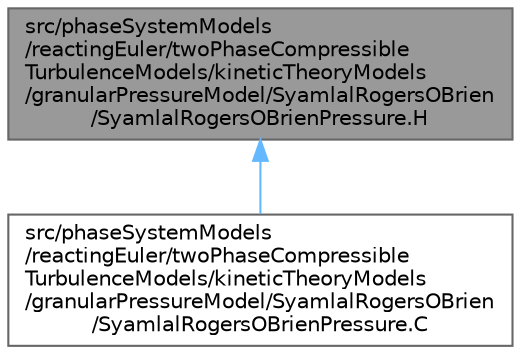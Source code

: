 digraph "src/phaseSystemModels/reactingEuler/twoPhaseCompressibleTurbulenceModels/kineticTheoryModels/granularPressureModel/SyamlalRogersOBrien/SyamlalRogersOBrienPressure.H"
{
 // LATEX_PDF_SIZE
  bgcolor="transparent";
  edge [fontname=Helvetica,fontsize=10,labelfontname=Helvetica,labelfontsize=10];
  node [fontname=Helvetica,fontsize=10,shape=box,height=0.2,width=0.4];
  Node1 [id="Node000001",label="src/phaseSystemModels\l/reactingEuler/twoPhaseCompressible\lTurbulenceModels/kineticTheoryModels\l/granularPressureModel/SyamlalRogersOBrien\l/SyamlalRogersOBrienPressure.H",height=0.2,width=0.4,color="gray40", fillcolor="grey60", style="filled", fontcolor="black",tooltip=" "];
  Node1 -> Node2 [id="edge1_Node000001_Node000002",dir="back",color="steelblue1",style="solid",tooltip=" "];
  Node2 [id="Node000002",label="src/phaseSystemModels\l/reactingEuler/twoPhaseCompressible\lTurbulenceModels/kineticTheoryModels\l/granularPressureModel/SyamlalRogersOBrien\l/SyamlalRogersOBrienPressure.C",height=0.2,width=0.4,color="grey40", fillcolor="white", style="filled",URL="$reactingEuler_2twoPhaseCompressibleTurbulenceModels_2kineticTheoryModels_2granularPressureModel_e9e123982b4ff99997f55feded6ca29d.html",tooltip=" "];
}
